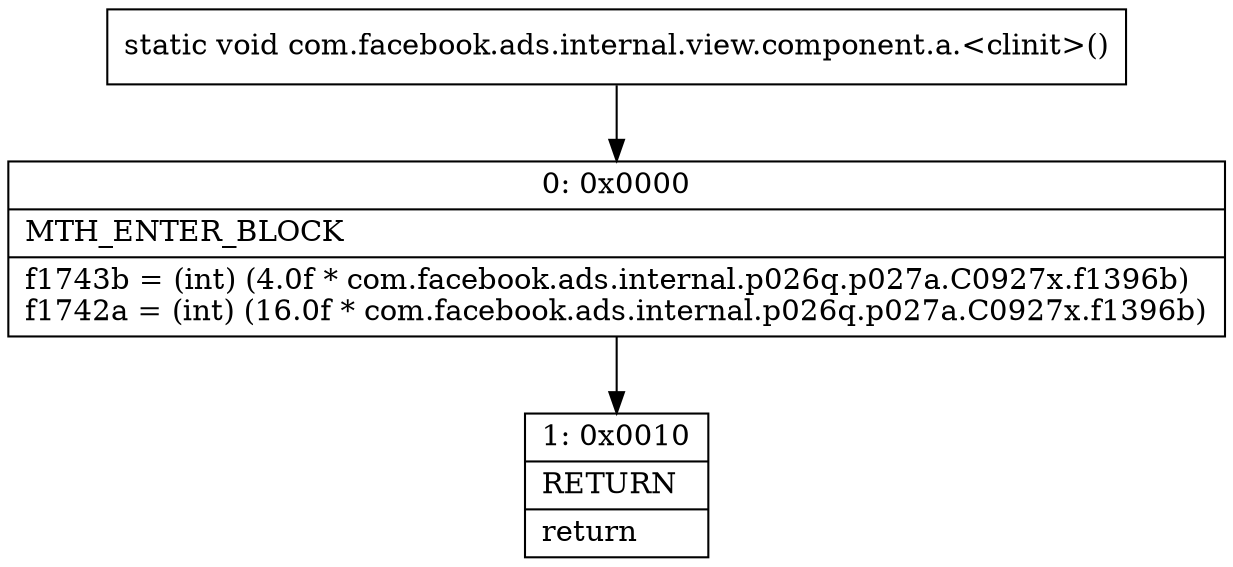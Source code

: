 digraph "CFG forcom.facebook.ads.internal.view.component.a.\<clinit\>()V" {
Node_0 [shape=record,label="{0\:\ 0x0000|MTH_ENTER_BLOCK\l|f1743b = (int) (4.0f * com.facebook.ads.internal.p026q.p027a.C0927x.f1396b)\lf1742a = (int) (16.0f * com.facebook.ads.internal.p026q.p027a.C0927x.f1396b)\l}"];
Node_1 [shape=record,label="{1\:\ 0x0010|RETURN\l|return\l}"];
MethodNode[shape=record,label="{static void com.facebook.ads.internal.view.component.a.\<clinit\>() }"];
MethodNode -> Node_0;
Node_0 -> Node_1;
}

